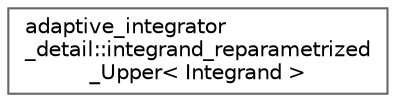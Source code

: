 digraph "Graphical Class Hierarchy"
{
 // INTERACTIVE_SVG=YES
 // LATEX_PDF_SIZE
  bgcolor="transparent";
  edge [fontname=Helvetica,fontsize=10,labelfontname=Helvetica,labelfontsize=10];
  node [fontname=Helvetica,fontsize=10,shape=box,height=0.2,width=0.4];
  rankdir="LR";
  Node0 [id="Node000000",label="adaptive_integrator\l_detail::integrand_reparametrized\l_Upper\< Integrand \>",height=0.2,width=0.4,color="grey40", fillcolor="white", style="filled",URL="$d5/dcd/classadaptive__integrator__detail_1_1integrand__reparametrized__Upper.html",tooltip=" "];
}
